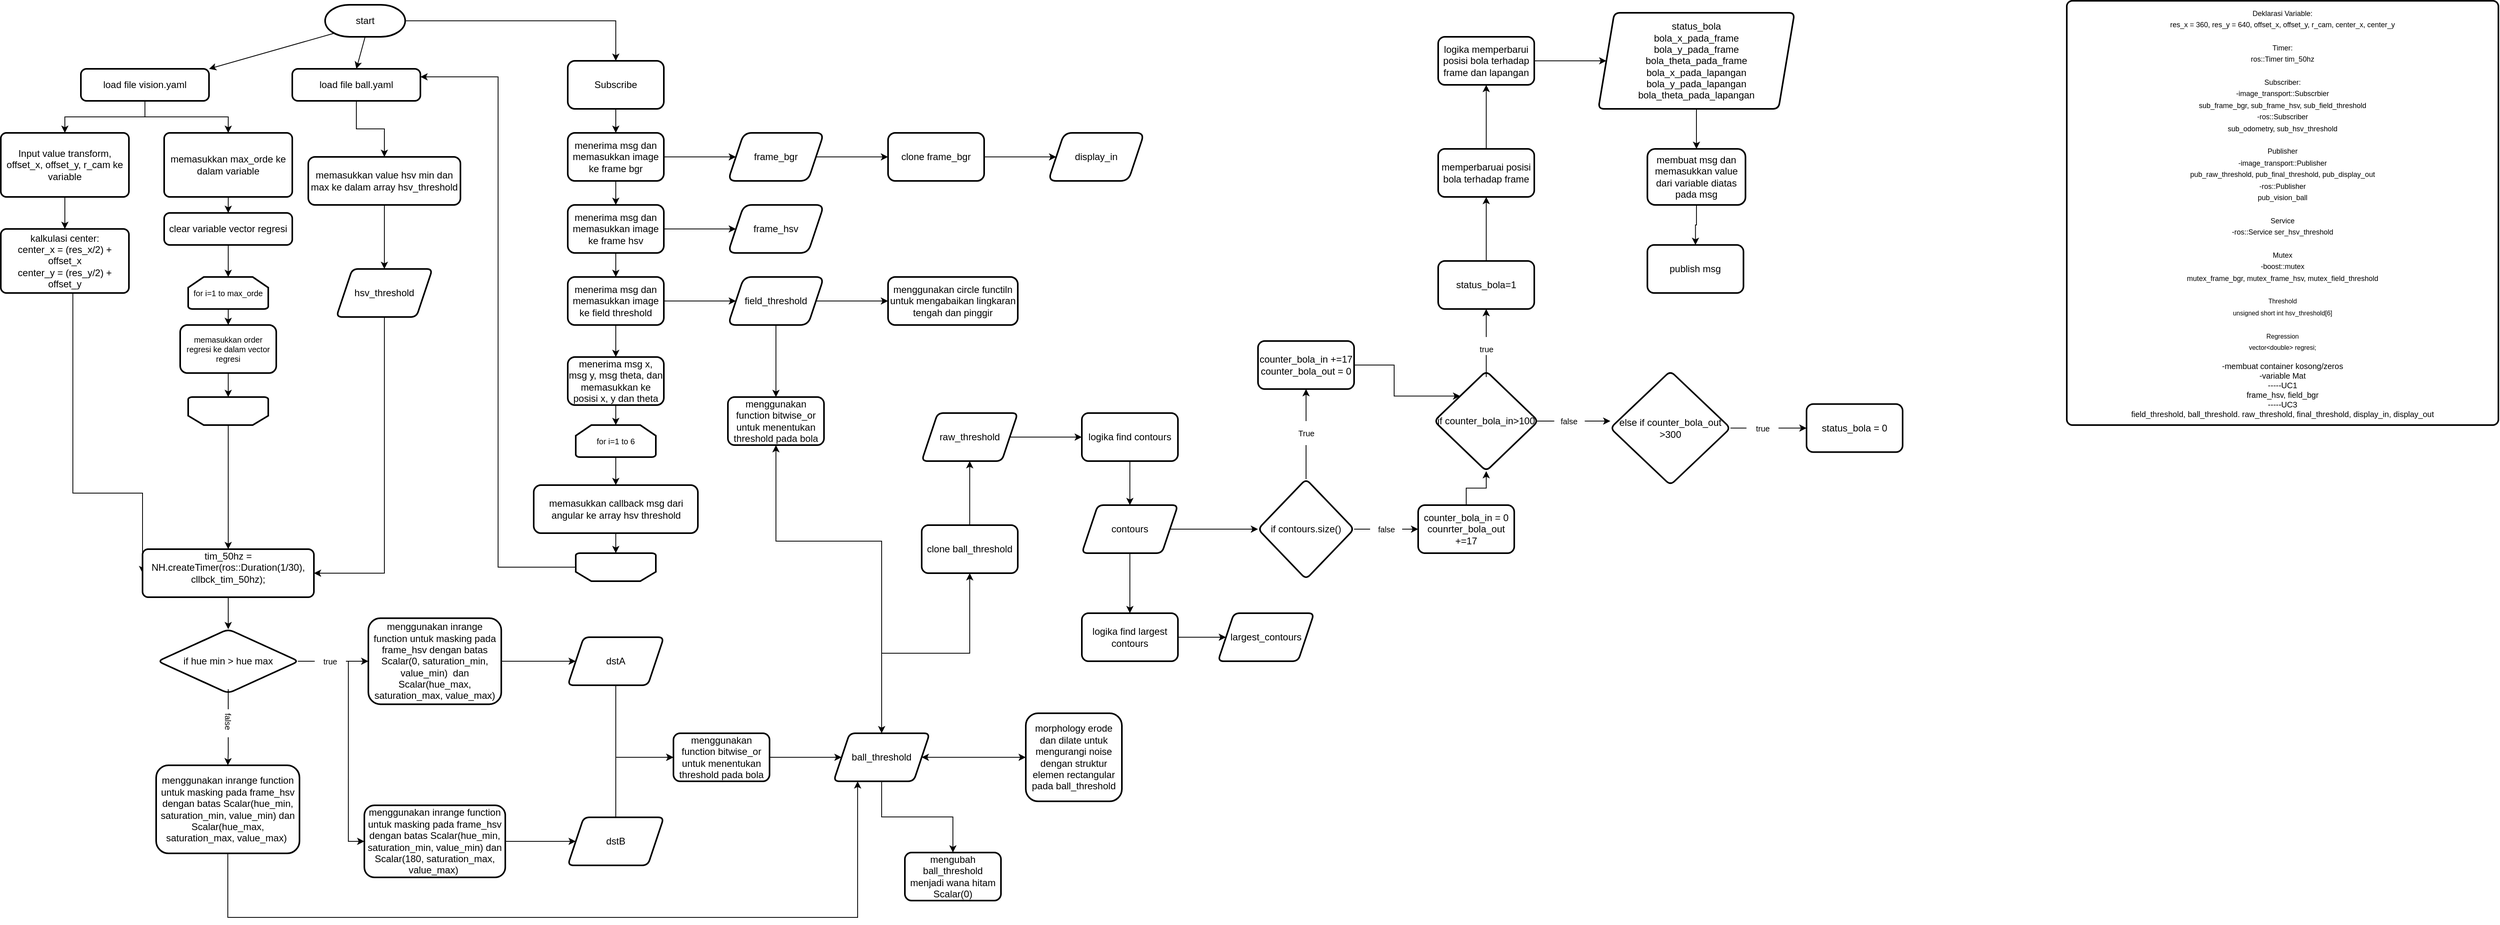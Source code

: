 <mxfile version="20.2.2" type="github">
  <diagram id="6a731a19-8d31-9384-78a2-239565b7b9f0" name="Page-1">
    <mxGraphModel dx="2104" dy="1053" grid="1" gridSize="10" guides="1" tooltips="1" connect="1" arrows="1" fold="1" page="1" pageScale="1" pageWidth="827" pageHeight="1169" background="none" math="0" shadow="0">
      <root>
        <mxCell id="0" />
        <mxCell id="1" parent="0" />
        <mxCell id="8lcwkk5BvwK1nQJLz7jU-129" value="" style="edgeStyle=orthogonalEdgeStyle;rounded=0;orthogonalLoop=1;jettySize=auto;html=1;fontFamily=Helvetica;fontSize=10;" edge="1" parent="1" source="8lcwkk5BvwK1nQJLz7jU-57" target="8lcwkk5BvwK1nQJLz7jU-128">
          <mxGeometry relative="1" as="geometry" />
        </mxCell>
        <mxCell id="8lcwkk5BvwK1nQJLz7jU-57" value="start" style="strokeWidth=2;html=1;shape=mxgraph.flowchart.terminator;whiteSpace=wrap;" vertex="1" parent="1">
          <mxGeometry x="535" y="50" width="100" height="40" as="geometry" />
        </mxCell>
        <mxCell id="8lcwkk5BvwK1nQJLz7jU-79" value="" style="edgeStyle=orthogonalEdgeStyle;rounded=0;orthogonalLoop=1;jettySize=auto;html=1;fontFamily=Helvetica;fontSize=10;" edge="1" parent="1" source="8lcwkk5BvwK1nQJLz7jU-58" target="8lcwkk5BvwK1nQJLz7jU-70">
          <mxGeometry relative="1" as="geometry" />
        </mxCell>
        <mxCell id="8lcwkk5BvwK1nQJLz7jU-82" style="edgeStyle=orthogonalEdgeStyle;rounded=0;orthogonalLoop=1;jettySize=auto;html=1;entryX=0.5;entryY=0;entryDx=0;entryDy=0;fontFamily=Helvetica;fontSize=10;" edge="1" parent="1" source="8lcwkk5BvwK1nQJLz7jU-58" target="8lcwkk5BvwK1nQJLz7jU-66">
          <mxGeometry relative="1" as="geometry" />
        </mxCell>
        <mxCell id="8lcwkk5BvwK1nQJLz7jU-58" value="load file vision.yaml" style="rounded=1;whiteSpace=wrap;html=1;absoluteArcSize=1;arcSize=14;strokeWidth=2;" vertex="1" parent="1">
          <mxGeometry x="230" y="130" width="160" height="40" as="geometry" />
        </mxCell>
        <mxCell id="8lcwkk5BvwK1nQJLz7jU-88" value="" style="edgeStyle=orthogonalEdgeStyle;rounded=0;orthogonalLoop=1;jettySize=auto;html=1;fontFamily=Helvetica;fontSize=10;" edge="1" parent="1" source="8lcwkk5BvwK1nQJLz7jU-59" target="8lcwkk5BvwK1nQJLz7jU-87">
          <mxGeometry relative="1" as="geometry" />
        </mxCell>
        <mxCell id="8lcwkk5BvwK1nQJLz7jU-59" value="load file ball.yaml" style="rounded=1;whiteSpace=wrap;html=1;absoluteArcSize=1;arcSize=14;strokeWidth=2;" vertex="1" parent="1">
          <mxGeometry x="494" y="130" width="160" height="40" as="geometry" />
        </mxCell>
        <mxCell id="8lcwkk5BvwK1nQJLz7jU-61" value="" style="endArrow=classic;html=1;rounded=0;exitX=0.11;exitY=0.89;exitDx=0;exitDy=0;exitPerimeter=0;entryX=1;entryY=0;entryDx=0;entryDy=0;" edge="1" parent="1" source="8lcwkk5BvwK1nQJLz7jU-57" target="8lcwkk5BvwK1nQJLz7jU-58">
          <mxGeometry width="50" height="50" relative="1" as="geometry">
            <mxPoint x="600" y="370" as="sourcePoint" />
            <mxPoint x="650" y="320" as="targetPoint" />
          </mxGeometry>
        </mxCell>
        <mxCell id="8lcwkk5BvwK1nQJLz7jU-62" value="" style="endArrow=classic;html=1;rounded=0;exitX=0.5;exitY=1;exitDx=0;exitDy=0;exitPerimeter=0;entryX=0.5;entryY=0;entryDx=0;entryDy=0;" edge="1" parent="1" source="8lcwkk5BvwK1nQJLz7jU-57" target="8lcwkk5BvwK1nQJLz7jU-59">
          <mxGeometry width="50" height="50" relative="1" as="geometry">
            <mxPoint x="600" y="370" as="sourcePoint" />
            <mxPoint x="650" y="320" as="targetPoint" />
          </mxGeometry>
        </mxCell>
        <mxCell id="8lcwkk5BvwK1nQJLz7jU-63" value="&lt;font style=&quot;font-size: 9px;&quot;&gt;Deklarasi Variable:&lt;br&gt;res_x = 360, res_y = 640, offset_x, offset_y, r_cam, center_x, center_y&lt;br&gt;&lt;br&gt;Timer:&lt;br&gt;ros::Timer tim_50hz&lt;br&gt;&lt;br&gt;Subscriber:&lt;br&gt;-image_transport::Subscrbier&lt;br&gt;sub_frame_bgr, sub_frame_hsv, sub_field_threshold&lt;br&gt;-ros::Subscriber&lt;br&gt;sub_odometry, sub_hsv_threshold&lt;br&gt;&lt;br&gt;Publisher&lt;br&gt;-image_transport::Publisher&lt;br&gt;pub_raw_threshold, pub_final_threshold, pub_display_out&lt;br&gt;-ros::Publisher&lt;br&gt;pub_vision_ball&lt;br&gt;&lt;br&gt;Service&lt;br&gt;-ros::Service ser_hsv_threshold&lt;br&gt;&lt;br&gt;Mutex&lt;br&gt;-boost::mutex&lt;br&gt;&lt;/font&gt;&lt;div&gt;&lt;font style=&quot;font-size: 9px;&quot;&gt;mutex_frame_bgr,&amp;nbsp;&lt;span style=&quot;background-color: initial;&quot;&gt;mutex_frame_hsv,&amp;nbsp;&lt;/span&gt;&lt;span style=&quot;background-color: initial;&quot;&gt;mutex_field_threshold&lt;/span&gt;&lt;/font&gt;&lt;/div&gt;&lt;div&gt;&lt;span style=&quot;background-color: initial;&quot;&gt;&lt;font style=&quot;font-size: 8px;&quot;&gt;&lt;br&gt;&lt;/font&gt;&lt;/span&gt;&lt;/div&gt;&lt;div&gt;&lt;span style=&quot;background-color: initial;&quot;&gt;&lt;font style=&quot;font-size: 8px;&quot;&gt;Threshold&lt;/font&gt;&lt;/span&gt;&lt;/div&gt;&lt;div&gt;&lt;span style=&quot;background-color: initial;&quot;&gt;&lt;font style=&quot;font-size: 8px;&quot;&gt;unsigned short int hsv_threshold[6]&lt;br&gt;&lt;/font&gt;&lt;/span&gt;&lt;/div&gt;&lt;div&gt;&lt;span style=&quot;background-color: initial;&quot;&gt;&lt;font style=&quot;font-size: 8px;&quot;&gt;&lt;br&gt;&lt;/font&gt;&lt;/span&gt;&lt;/div&gt;&lt;div&gt;&lt;span style=&quot;background-color: initial;&quot;&gt;&lt;font style=&quot;font-size: 8px;&quot;&gt;Regression&lt;/font&gt;&lt;/span&gt;&lt;/div&gt;&lt;div&gt;&lt;span style=&quot;background-color: initial;&quot;&gt;&lt;font style=&quot;font-size: 8px;&quot;&gt;vector&amp;lt;double&amp;gt; regresi;&lt;br&gt;&lt;/font&gt;&lt;/span&gt;&lt;/div&gt;&lt;div style=&quot;font-size: 10px;&quot;&gt;&lt;span style=&quot;background-color: initial;&quot;&gt;&lt;font style=&quot;font-size: 10px;&quot;&gt;&lt;br&gt;&lt;/font&gt;&lt;/span&gt;&lt;/div&gt;&lt;div style=&quot;font-size: 10px;&quot;&gt;&lt;span style=&quot;background-color: initial;&quot;&gt;&lt;font style=&quot;font-size: 10px;&quot;&gt;&lt;div style=&quot;&quot;&gt;-membuat container kosong/zeros&lt;/div&gt;&lt;div style=&quot;&quot;&gt;-variable Mat&lt;/div&gt;&lt;div style=&quot;&quot;&gt;-----UC1&lt;/div&gt;&lt;div style=&quot;&quot;&gt;frame_hsv,&amp;nbsp;&lt;span style=&quot;background-color: initial;&quot;&gt;field_bgr&lt;/span&gt;&lt;/div&gt;&lt;div style=&quot;&quot;&gt;-----UC3&lt;/div&gt;&lt;div style=&quot;&quot;&gt;field_threshold,&amp;nbsp;&lt;span style=&quot;background-color: initial;&quot;&gt;ball_threshold.&amp;nbsp;&lt;/span&gt;&lt;span style=&quot;background-color: initial;&quot;&gt;raw_threshold,&amp;nbsp;&lt;/span&gt;&lt;span style=&quot;background-color: initial;&quot;&gt;final_threshold,&amp;nbsp;&lt;/span&gt;&lt;span style=&quot;background-color: initial;&quot;&gt;display_in,&amp;nbsp;&lt;/span&gt;&lt;span style=&quot;background-color: initial;&quot;&gt;display_out&lt;/span&gt;&lt;/div&gt;&lt;/font&gt;&lt;/span&gt;&lt;/div&gt;" style="rounded=1;whiteSpace=wrap;html=1;absoluteArcSize=1;arcSize=14;strokeWidth=2;" vertex="1" parent="1">
          <mxGeometry x="2710" y="45" width="539" height="530" as="geometry" />
        </mxCell>
        <mxCell id="8lcwkk5BvwK1nQJLz7jU-83" value="" style="edgeStyle=orthogonalEdgeStyle;rounded=0;orthogonalLoop=1;jettySize=auto;html=1;fontFamily=Helvetica;fontSize=10;" edge="1" parent="1" source="8lcwkk5BvwK1nQJLz7jU-66" target="8lcwkk5BvwK1nQJLz7jU-67">
          <mxGeometry relative="1" as="geometry" />
        </mxCell>
        <mxCell id="8lcwkk5BvwK1nQJLz7jU-66" value="Input value transform, offset_x, offset_y, r_cam ke variable&lt;br&gt;" style="rounded=1;whiteSpace=wrap;html=1;absoluteArcSize=1;arcSize=14;strokeWidth=2;" vertex="1" parent="1">
          <mxGeometry x="130" y="210" width="160" height="80" as="geometry" />
        </mxCell>
        <mxCell id="8lcwkk5BvwK1nQJLz7jU-94" style="edgeStyle=orthogonalEdgeStyle;rounded=0;orthogonalLoop=1;jettySize=auto;html=1;entryX=0;entryY=0.5;entryDx=0;entryDy=0;fontFamily=Helvetica;fontSize=10;" edge="1" parent="1" source="8lcwkk5BvwK1nQJLz7jU-67" target="8lcwkk5BvwK1nQJLz7jU-89">
          <mxGeometry relative="1" as="geometry">
            <Array as="points">
              <mxPoint x="220" y="660" />
            </Array>
          </mxGeometry>
        </mxCell>
        <mxCell id="8lcwkk5BvwK1nQJLz7jU-67" value="kalkulasi center:&lt;br&gt;center_x = (res_x/2) + offset_x&lt;br&gt;center_y = (res_y/2) + offset_y" style="rounded=1;whiteSpace=wrap;html=1;absoluteArcSize=1;arcSize=14;strokeWidth=2;" vertex="1" parent="1">
          <mxGeometry x="130" y="330" width="160" height="80" as="geometry" />
        </mxCell>
        <mxCell id="8lcwkk5BvwK1nQJLz7jU-74" value="" style="edgeStyle=orthogonalEdgeStyle;rounded=0;orthogonalLoop=1;jettySize=auto;html=1;fontFamily=Helvetica;fontSize=10;" edge="1" parent="1" source="8lcwkk5BvwK1nQJLz7jU-69" target="8lcwkk5BvwK1nQJLz7jU-73">
          <mxGeometry relative="1" as="geometry" />
        </mxCell>
        <mxCell id="8lcwkk5BvwK1nQJLz7jU-69" value="clear variable vector regresi" style="rounded=1;whiteSpace=wrap;html=1;absoluteArcSize=1;arcSize=14;strokeWidth=2;" vertex="1" parent="1">
          <mxGeometry x="334" y="310" width="160" height="40" as="geometry" />
        </mxCell>
        <mxCell id="8lcwkk5BvwK1nQJLz7jU-86" style="edgeStyle=orthogonalEdgeStyle;rounded=0;orthogonalLoop=1;jettySize=auto;html=1;entryX=0.5;entryY=0;entryDx=0;entryDy=0;fontFamily=Helvetica;fontSize=10;" edge="1" parent="1" source="8lcwkk5BvwK1nQJLz7jU-70" target="8lcwkk5BvwK1nQJLz7jU-69">
          <mxGeometry relative="1" as="geometry" />
        </mxCell>
        <mxCell id="8lcwkk5BvwK1nQJLz7jU-70" value="memasukkan max_orde ke dalam variable" style="rounded=1;whiteSpace=wrap;html=1;absoluteArcSize=1;arcSize=14;strokeWidth=2;" vertex="1" parent="1">
          <mxGeometry x="334" y="210" width="160" height="80" as="geometry" />
        </mxCell>
        <mxCell id="8lcwkk5BvwK1nQJLz7jU-76" value="" style="edgeStyle=orthogonalEdgeStyle;rounded=0;orthogonalLoop=1;jettySize=auto;html=1;fontFamily=Helvetica;fontSize=10;" edge="1" parent="1" source="8lcwkk5BvwK1nQJLz7jU-73" target="8lcwkk5BvwK1nQJLz7jU-75">
          <mxGeometry relative="1" as="geometry" />
        </mxCell>
        <mxCell id="8lcwkk5BvwK1nQJLz7jU-73" value="for i=1 to max_orde" style="strokeWidth=2;html=1;shape=mxgraph.flowchart.loop_limit;whiteSpace=wrap;fontFamily=Helvetica;fontSize=10;" vertex="1" parent="1">
          <mxGeometry x="364" y="390" width="100" height="40" as="geometry" />
        </mxCell>
        <mxCell id="8lcwkk5BvwK1nQJLz7jU-78" value="" style="edgeStyle=orthogonalEdgeStyle;rounded=0;orthogonalLoop=1;jettySize=auto;html=1;fontFamily=Helvetica;fontSize=10;" edge="1" parent="1" source="8lcwkk5BvwK1nQJLz7jU-75" target="8lcwkk5BvwK1nQJLz7jU-77">
          <mxGeometry relative="1" as="geometry" />
        </mxCell>
        <mxCell id="8lcwkk5BvwK1nQJLz7jU-75" value="memasukkan order regresi ke dalam vector regresi" style="rounded=1;whiteSpace=wrap;html=1;fontSize=10;strokeWidth=2;" vertex="1" parent="1">
          <mxGeometry x="354" y="450" width="120" height="60" as="geometry" />
        </mxCell>
        <mxCell id="8lcwkk5BvwK1nQJLz7jU-96" value="" style="edgeStyle=orthogonalEdgeStyle;rounded=0;orthogonalLoop=1;jettySize=auto;html=1;fontFamily=Helvetica;fontSize=10;" edge="1" parent="1" source="8lcwkk5BvwK1nQJLz7jU-77" target="8lcwkk5BvwK1nQJLz7jU-89">
          <mxGeometry relative="1" as="geometry" />
        </mxCell>
        <mxCell id="8lcwkk5BvwK1nQJLz7jU-77" value="" style="strokeWidth=2;html=1;shape=mxgraph.flowchart.loop_limit;whiteSpace=wrap;fontFamily=Helvetica;fontSize=10;rotation=-180;" vertex="1" parent="1">
          <mxGeometry x="364" y="540" width="100" height="35" as="geometry" />
        </mxCell>
        <mxCell id="8lcwkk5BvwK1nQJLz7jU-141" value="" style="edgeStyle=orthogonalEdgeStyle;rounded=0;orthogonalLoop=1;jettySize=auto;html=1;fontFamily=Helvetica;fontSize=10;" edge="1" parent="1" source="8lcwkk5BvwK1nQJLz7jU-87" target="8lcwkk5BvwK1nQJLz7jU-140">
          <mxGeometry relative="1" as="geometry" />
        </mxCell>
        <mxCell id="8lcwkk5BvwK1nQJLz7jU-87" value="memasukkan value hsv min dan max ke dalam array hsv_threshold" style="rounded=1;whiteSpace=wrap;html=1;arcSize=14;strokeWidth=2;" vertex="1" parent="1">
          <mxGeometry x="514" y="240" width="190" height="60" as="geometry" />
        </mxCell>
        <mxCell id="8lcwkk5BvwK1nQJLz7jU-98" value="" style="edgeStyle=orthogonalEdgeStyle;rounded=0;orthogonalLoop=1;jettySize=auto;html=1;fontFamily=Helvetica;fontSize=10;entryX=0.5;entryY=0;entryDx=0;entryDy=0;" edge="1" parent="1" source="8lcwkk5BvwK1nQJLz7jU-89" target="8lcwkk5BvwK1nQJLz7jU-99">
          <mxGeometry relative="1" as="geometry">
            <mxPoint x="414.067" y="820" as="targetPoint" />
          </mxGeometry>
        </mxCell>
        <mxCell id="8lcwkk5BvwK1nQJLz7jU-89" value="&lt;div&gt;tim_50hz = NH.createTimer(ros::Duration(1/30), cllbck_tim_50hz);&lt;/div&gt;&lt;div&gt;&lt;br&gt;&lt;/div&gt;" style="rounded=1;whiteSpace=wrap;html=1;absoluteArcSize=1;arcSize=14;strokeWidth=2;" vertex="1" parent="1">
          <mxGeometry x="307" y="730" width="214" height="60" as="geometry" />
        </mxCell>
        <mxCell id="8lcwkk5BvwK1nQJLz7jU-102" value="" style="edgeStyle=orthogonalEdgeStyle;rounded=0;orthogonalLoop=1;jettySize=auto;html=1;fontFamily=Helvetica;fontSize=10;startArrow=none;" edge="1" parent="1" source="8lcwkk5BvwK1nQJLz7jU-105" target="8lcwkk5BvwK1nQJLz7jU-101">
          <mxGeometry relative="1" as="geometry" />
        </mxCell>
        <mxCell id="8lcwkk5BvwK1nQJLz7jU-104" value="" style="edgeStyle=orthogonalEdgeStyle;rounded=0;orthogonalLoop=1;jettySize=auto;html=1;fontFamily=Helvetica;fontSize=10;startArrow=none;" edge="1" parent="1" source="8lcwkk5BvwK1nQJLz7jU-107" target="8lcwkk5BvwK1nQJLz7jU-103">
          <mxGeometry relative="1" as="geometry" />
        </mxCell>
        <mxCell id="8lcwkk5BvwK1nQJLz7jU-99" value="if hue min &amp;gt; hue max" style="rhombus;whiteSpace=wrap;html=1;rounded=1;arcSize=14;strokeWidth=2;" vertex="1" parent="1">
          <mxGeometry x="326" y="830" width="176" height="80" as="geometry" />
        </mxCell>
        <mxCell id="8lcwkk5BvwK1nQJLz7jU-110" value="" style="edgeStyle=orthogonalEdgeStyle;rounded=0;orthogonalLoop=1;jettySize=auto;html=1;fontFamily=Helvetica;fontSize=10;" edge="1" parent="1" source="8lcwkk5BvwK1nQJLz7jU-101" target="8lcwkk5BvwK1nQJLz7jU-109">
          <mxGeometry relative="1" as="geometry" />
        </mxCell>
        <mxCell id="8lcwkk5BvwK1nQJLz7jU-101" value="menggunakan inrange function untuk masking pada frame_hsv dengan batas Scalar(0, saturation_min, value_min)&amp;nbsp; dan Scalar(hue_max, saturation_max, value_max)" style="whiteSpace=wrap;html=1;rounded=1;arcSize=14;strokeWidth=2;" vertex="1" parent="1">
          <mxGeometry x="589" y="816.25" width="166" height="107.5" as="geometry" />
        </mxCell>
        <mxCell id="8lcwkk5BvwK1nQJLz7jU-124" style="edgeStyle=orthogonalEdgeStyle;rounded=0;orthogonalLoop=1;jettySize=auto;html=1;entryX=0.25;entryY=1;entryDx=0;entryDy=0;fontFamily=Helvetica;fontSize=10;" edge="1" parent="1" source="8lcwkk5BvwK1nQJLz7jU-103" target="8lcwkk5BvwK1nQJLz7jU-120">
          <mxGeometry relative="1" as="geometry">
            <Array as="points">
              <mxPoint x="413" y="1190" />
              <mxPoint x="1200" y="1190" />
            </Array>
          </mxGeometry>
        </mxCell>
        <mxCell id="8lcwkk5BvwK1nQJLz7jU-103" value="menggunakan inrange function untuk masking pada frame_hsv dengan batas Scalar(hue_min, saturation_min, value_min) dan Scalar(hue_max, saturation_max, value_max)&amp;nbsp;" style="whiteSpace=wrap;html=1;rounded=1;arcSize=14;strokeWidth=2;" vertex="1" parent="1">
          <mxGeometry x="324" y="1000" width="179" height="110" as="geometry" />
        </mxCell>
        <mxCell id="8lcwkk5BvwK1nQJLz7jU-111" value="" style="edgeStyle=orthogonalEdgeStyle;rounded=0;orthogonalLoop=1;jettySize=auto;html=1;fontFamily=Helvetica;fontSize=10;entryX=0;entryY=0.5;entryDx=0;entryDy=0;" edge="1" parent="1" source="8lcwkk5BvwK1nQJLz7jU-105" target="8lcwkk5BvwK1nQJLz7jU-113">
          <mxGeometry relative="1" as="geometry">
            <Array as="points">
              <mxPoint x="564" y="870" />
              <mxPoint x="564" y="1095" />
            </Array>
          </mxGeometry>
        </mxCell>
        <mxCell id="8lcwkk5BvwK1nQJLz7jU-105" value="true" style="text;html=1;align=center;verticalAlign=middle;resizable=0;points=[];autosize=1;strokeColor=none;fillColor=none;fontSize=10;fontFamily=Helvetica;" vertex="1" parent="1">
          <mxGeometry x="521" y="855" width="40" height="30" as="geometry" />
        </mxCell>
        <mxCell id="8lcwkk5BvwK1nQJLz7jU-106" value="" style="edgeStyle=orthogonalEdgeStyle;rounded=0;orthogonalLoop=1;jettySize=auto;html=1;fontFamily=Helvetica;fontSize=10;endArrow=none;" edge="1" parent="1" source="8lcwkk5BvwK1nQJLz7jU-99" target="8lcwkk5BvwK1nQJLz7jU-105">
          <mxGeometry relative="1" as="geometry">
            <mxPoint x="502" y="870" as="sourcePoint" />
            <mxPoint x="610" y="870" as="targetPoint" />
          </mxGeometry>
        </mxCell>
        <mxCell id="8lcwkk5BvwK1nQJLz7jU-107" value="false" style="text;html=1;align=center;verticalAlign=middle;resizable=0;points=[];autosize=1;strokeColor=none;fillColor=none;fontSize=10;fontFamily=Helvetica;rotation=90;" vertex="1" parent="1">
          <mxGeometry x="394" y="930" width="40" height="30" as="geometry" />
        </mxCell>
        <mxCell id="8lcwkk5BvwK1nQJLz7jU-108" value="" style="edgeStyle=orthogonalEdgeStyle;rounded=0;orthogonalLoop=1;jettySize=auto;html=1;fontFamily=Helvetica;fontSize=10;endArrow=none;" edge="1" parent="1" source="8lcwkk5BvwK1nQJLz7jU-99" target="8lcwkk5BvwK1nQJLz7jU-107">
          <mxGeometry relative="1" as="geometry">
            <mxPoint x="414" y="910" as="sourcePoint" />
            <mxPoint x="414" y="1000" as="targetPoint" />
          </mxGeometry>
        </mxCell>
        <mxCell id="8lcwkk5BvwK1nQJLz7jU-117" value="" style="edgeStyle=orthogonalEdgeStyle;rounded=0;orthogonalLoop=1;jettySize=auto;html=1;fontFamily=Helvetica;fontSize=10;entryX=0;entryY=0.5;entryDx=0;entryDy=0;exitX=0.5;exitY=1;exitDx=0;exitDy=0;" edge="1" parent="1" source="8lcwkk5BvwK1nQJLz7jU-109" target="8lcwkk5BvwK1nQJLz7jU-116">
          <mxGeometry relative="1" as="geometry" />
        </mxCell>
        <mxCell id="8lcwkk5BvwK1nQJLz7jU-109" value="dstA" style="shape=parallelogram;perimeter=parallelogramPerimeter;whiteSpace=wrap;html=1;fixedSize=1;rounded=1;arcSize=14;strokeWidth=2;" vertex="1" parent="1">
          <mxGeometry x="838" y="840" width="120" height="60" as="geometry" />
        </mxCell>
        <mxCell id="8lcwkk5BvwK1nQJLz7jU-115" value="" style="edgeStyle=orthogonalEdgeStyle;rounded=0;orthogonalLoop=1;jettySize=auto;html=1;fontFamily=Helvetica;fontSize=10;" edge="1" parent="1" source="8lcwkk5BvwK1nQJLz7jU-113" target="8lcwkk5BvwK1nQJLz7jU-114">
          <mxGeometry relative="1" as="geometry" />
        </mxCell>
        <mxCell id="8lcwkk5BvwK1nQJLz7jU-113" value="menggunakan inrange function untuk masking pada frame_hsv dengan batas Scalar(hue_min, saturation_min, value_min) dan Scalar(180, saturation_max, value_max)&amp;nbsp;" style="whiteSpace=wrap;html=1;rounded=1;arcSize=14;strokeWidth=2;" vertex="1" parent="1">
          <mxGeometry x="584" y="1050" width="176" height="90" as="geometry" />
        </mxCell>
        <mxCell id="8lcwkk5BvwK1nQJLz7jU-119" value="" style="edgeStyle=orthogonalEdgeStyle;rounded=0;orthogonalLoop=1;jettySize=auto;html=1;fontFamily=Helvetica;fontSize=10;exitX=0.5;exitY=0;exitDx=0;exitDy=0;" edge="1" parent="1" source="8lcwkk5BvwK1nQJLz7jU-114">
          <mxGeometry relative="1" as="geometry">
            <mxPoint x="970" y="990" as="targetPoint" />
            <Array as="points">
              <mxPoint x="898" y="990" />
            </Array>
          </mxGeometry>
        </mxCell>
        <mxCell id="8lcwkk5BvwK1nQJLz7jU-114" value="dstB" style="shape=parallelogram;perimeter=parallelogramPerimeter;whiteSpace=wrap;html=1;fixedSize=1;rounded=1;arcSize=14;strokeWidth=2;" vertex="1" parent="1">
          <mxGeometry x="838" y="1065" width="120" height="60" as="geometry" />
        </mxCell>
        <mxCell id="8lcwkk5BvwK1nQJLz7jU-121" value="" style="edgeStyle=orthogonalEdgeStyle;rounded=0;orthogonalLoop=1;jettySize=auto;html=1;fontFamily=Helvetica;fontSize=10;" edge="1" parent="1" source="8lcwkk5BvwK1nQJLz7jU-116" target="8lcwkk5BvwK1nQJLz7jU-120">
          <mxGeometry relative="1" as="geometry" />
        </mxCell>
        <mxCell id="8lcwkk5BvwK1nQJLz7jU-116" value="menggunakan function bitwise_or untuk menentukan threshold pada bola" style="whiteSpace=wrap;html=1;rounded=1;arcSize=14;strokeWidth=2;" vertex="1" parent="1">
          <mxGeometry x="970" y="960" width="120" height="60" as="geometry" />
        </mxCell>
        <mxCell id="8lcwkk5BvwK1nQJLz7jU-126" value="" style="edgeStyle=orthogonalEdgeStyle;rounded=0;orthogonalLoop=1;jettySize=auto;html=1;fontFamily=Helvetica;fontSize=10;" edge="1" parent="1" source="8lcwkk5BvwK1nQJLz7jU-120" target="8lcwkk5BvwK1nQJLz7jU-125">
          <mxGeometry relative="1" as="geometry" />
        </mxCell>
        <mxCell id="8lcwkk5BvwK1nQJLz7jU-164" style="edgeStyle=orthogonalEdgeStyle;rounded=0;orthogonalLoop=1;jettySize=auto;html=1;entryX=0.5;entryY=1;entryDx=0;entryDy=0;fontFamily=Helvetica;fontSize=10;" edge="1" parent="1" source="8lcwkk5BvwK1nQJLz7jU-120" target="8lcwkk5BvwK1nQJLz7jU-162">
          <mxGeometry relative="1" as="geometry">
            <Array as="points">
              <mxPoint x="1230" y="720" />
              <mxPoint x="1098" y="720" />
            </Array>
          </mxGeometry>
        </mxCell>
        <mxCell id="8lcwkk5BvwK1nQJLz7jU-169" style="edgeStyle=orthogonalEdgeStyle;rounded=0;orthogonalLoop=1;jettySize=auto;html=1;fontFamily=Helvetica;fontSize=10;entryX=0.5;entryY=1;entryDx=0;entryDy=0;" edge="1" parent="1" source="8lcwkk5BvwK1nQJLz7jU-120" target="8lcwkk5BvwK1nQJLz7jU-170">
          <mxGeometry relative="1" as="geometry">
            <mxPoint x="1290" y="760" as="targetPoint" />
          </mxGeometry>
        </mxCell>
        <mxCell id="8lcwkk5BvwK1nQJLz7jU-179" value="" style="edgeStyle=orthogonalEdgeStyle;rounded=0;orthogonalLoop=1;jettySize=auto;html=1;fontFamily=Helvetica;fontSize=10;" edge="1" parent="1" source="8lcwkk5BvwK1nQJLz7jU-120" target="8lcwkk5BvwK1nQJLz7jU-178">
          <mxGeometry relative="1" as="geometry" />
        </mxCell>
        <mxCell id="8lcwkk5BvwK1nQJLz7jU-120" value="ball_threshold" style="shape=parallelogram;perimeter=parallelogramPerimeter;whiteSpace=wrap;html=1;fixedSize=1;rounded=1;arcSize=14;strokeWidth=2;" vertex="1" parent="1">
          <mxGeometry x="1170" y="960" width="120" height="60" as="geometry" />
        </mxCell>
        <mxCell id="8lcwkk5BvwK1nQJLz7jU-127" value="" style="edgeStyle=orthogonalEdgeStyle;rounded=0;orthogonalLoop=1;jettySize=auto;html=1;fontFamily=Helvetica;fontSize=10;" edge="1" parent="1" source="8lcwkk5BvwK1nQJLz7jU-125" target="8lcwkk5BvwK1nQJLz7jU-120">
          <mxGeometry relative="1" as="geometry" />
        </mxCell>
        <mxCell id="8lcwkk5BvwK1nQJLz7jU-125" value="morphology erode dan dilate untuk mengurangi noise dengan struktur elemen rectangular pada ball_threshold" style="whiteSpace=wrap;html=1;rounded=1;arcSize=14;strokeWidth=2;" vertex="1" parent="1">
          <mxGeometry x="1410" y="935" width="120" height="110" as="geometry" />
        </mxCell>
        <mxCell id="8lcwkk5BvwK1nQJLz7jU-131" value="" style="edgeStyle=orthogonalEdgeStyle;rounded=0;orthogonalLoop=1;jettySize=auto;html=1;fontFamily=Helvetica;fontSize=10;" edge="1" parent="1" source="8lcwkk5BvwK1nQJLz7jU-128" target="8lcwkk5BvwK1nQJLz7jU-130">
          <mxGeometry relative="1" as="geometry" />
        </mxCell>
        <mxCell id="8lcwkk5BvwK1nQJLz7jU-128" value="Subscribe" style="rounded=1;whiteSpace=wrap;html=1;strokeWidth=2;" vertex="1" parent="1">
          <mxGeometry x="838" y="120" width="120" height="60" as="geometry" />
        </mxCell>
        <mxCell id="8lcwkk5BvwK1nQJLz7jU-133" value="" style="edgeStyle=orthogonalEdgeStyle;rounded=0;orthogonalLoop=1;jettySize=auto;html=1;fontFamily=Helvetica;fontSize=10;" edge="1" parent="1" source="8lcwkk5BvwK1nQJLz7jU-130" target="8lcwkk5BvwK1nQJLz7jU-132">
          <mxGeometry relative="1" as="geometry" />
        </mxCell>
        <mxCell id="8lcwkk5BvwK1nQJLz7jU-157" value="" style="edgeStyle=orthogonalEdgeStyle;rounded=0;orthogonalLoop=1;jettySize=auto;html=1;fontFamily=Helvetica;fontSize=10;" edge="1" parent="1" source="8lcwkk5BvwK1nQJLz7jU-130" target="8lcwkk5BvwK1nQJLz7jU-156">
          <mxGeometry relative="1" as="geometry" />
        </mxCell>
        <mxCell id="8lcwkk5BvwK1nQJLz7jU-130" value="menerima msg dan memasukkan image ke frame bgr" style="whiteSpace=wrap;html=1;rounded=1;strokeWidth=2;" vertex="1" parent="1">
          <mxGeometry x="838" y="210" width="120" height="60" as="geometry" />
        </mxCell>
        <mxCell id="8lcwkk5BvwK1nQJLz7jU-135" value="" style="edgeStyle=orthogonalEdgeStyle;rounded=0;orthogonalLoop=1;jettySize=auto;html=1;fontFamily=Helvetica;fontSize=10;" edge="1" parent="1" source="8lcwkk5BvwK1nQJLz7jU-132" target="8lcwkk5BvwK1nQJLz7jU-134">
          <mxGeometry relative="1" as="geometry" />
        </mxCell>
        <mxCell id="8lcwkk5BvwK1nQJLz7jU-159" value="" style="edgeStyle=orthogonalEdgeStyle;rounded=0;orthogonalLoop=1;jettySize=auto;html=1;fontFamily=Helvetica;fontSize=10;" edge="1" parent="1" source="8lcwkk5BvwK1nQJLz7jU-132" target="8lcwkk5BvwK1nQJLz7jU-158">
          <mxGeometry relative="1" as="geometry" />
        </mxCell>
        <mxCell id="8lcwkk5BvwK1nQJLz7jU-132" value="menerima msg dan memasukkan image ke frame hsv" style="whiteSpace=wrap;html=1;rounded=1;strokeWidth=2;" vertex="1" parent="1">
          <mxGeometry x="838" y="300" width="120" height="60" as="geometry" />
        </mxCell>
        <mxCell id="8lcwkk5BvwK1nQJLz7jU-137" value="" style="edgeStyle=orthogonalEdgeStyle;rounded=0;orthogonalLoop=1;jettySize=auto;html=1;fontFamily=Helvetica;fontSize=10;" edge="1" parent="1" source="8lcwkk5BvwK1nQJLz7jU-134" target="8lcwkk5BvwK1nQJLz7jU-136">
          <mxGeometry relative="1" as="geometry" />
        </mxCell>
        <mxCell id="8lcwkk5BvwK1nQJLz7jU-161" value="" style="edgeStyle=orthogonalEdgeStyle;rounded=0;orthogonalLoop=1;jettySize=auto;html=1;fontFamily=Helvetica;fontSize=10;" edge="1" parent="1" source="8lcwkk5BvwK1nQJLz7jU-134" target="8lcwkk5BvwK1nQJLz7jU-160">
          <mxGeometry relative="1" as="geometry" />
        </mxCell>
        <mxCell id="8lcwkk5BvwK1nQJLz7jU-134" value="menerima msg dan memasukkan image ke field threshold" style="whiteSpace=wrap;html=1;rounded=1;strokeWidth=2;" vertex="1" parent="1">
          <mxGeometry x="838" y="390" width="120" height="60" as="geometry" />
        </mxCell>
        <mxCell id="8lcwkk5BvwK1nQJLz7jU-150" value="" style="edgeStyle=orthogonalEdgeStyle;rounded=0;orthogonalLoop=1;jettySize=auto;html=1;fontFamily=Helvetica;fontSize=10;" edge="1" parent="1" source="8lcwkk5BvwK1nQJLz7jU-136" target="8lcwkk5BvwK1nQJLz7jU-147">
          <mxGeometry relative="1" as="geometry" />
        </mxCell>
        <mxCell id="8lcwkk5BvwK1nQJLz7jU-136" value="menerima msg x, msg y, msg theta, dan memasukkan ke posisi x, y dan theta" style="whiteSpace=wrap;html=1;rounded=1;strokeWidth=2;" vertex="1" parent="1">
          <mxGeometry x="838" y="490" width="120" height="60" as="geometry" />
        </mxCell>
        <mxCell id="8lcwkk5BvwK1nQJLz7jU-153" value="" style="edgeStyle=orthogonalEdgeStyle;rounded=0;orthogonalLoop=1;jettySize=auto;html=1;fontFamily=Helvetica;fontSize=10;" edge="1" parent="1" source="8lcwkk5BvwK1nQJLz7jU-138" target="8lcwkk5BvwK1nQJLz7jU-151">
          <mxGeometry relative="1" as="geometry" />
        </mxCell>
        <mxCell id="8lcwkk5BvwK1nQJLz7jU-138" value="memasukkan callback msg dari angular ke array hsv threshold" style="whiteSpace=wrap;html=1;rounded=1;strokeWidth=2;" vertex="1" parent="1">
          <mxGeometry x="795.5" y="650" width="205" height="60" as="geometry" />
        </mxCell>
        <mxCell id="8lcwkk5BvwK1nQJLz7jU-142" style="edgeStyle=orthogonalEdgeStyle;rounded=0;orthogonalLoop=1;jettySize=auto;html=1;entryX=1;entryY=0.5;entryDx=0;entryDy=0;fontFamily=Helvetica;fontSize=10;exitX=0.5;exitY=1;exitDx=0;exitDy=0;" edge="1" parent="1" source="8lcwkk5BvwK1nQJLz7jU-140" target="8lcwkk5BvwK1nQJLz7jU-89">
          <mxGeometry relative="1" as="geometry" />
        </mxCell>
        <mxCell id="8lcwkk5BvwK1nQJLz7jU-140" value="hsv_threshold" style="shape=parallelogram;perimeter=parallelogramPerimeter;whiteSpace=wrap;html=1;fixedSize=1;rounded=1;arcSize=14;strokeWidth=2;" vertex="1" parent="1">
          <mxGeometry x="549" y="380" width="120" height="60" as="geometry" />
        </mxCell>
        <mxCell id="8lcwkk5BvwK1nQJLz7jU-152" value="" style="edgeStyle=orthogonalEdgeStyle;rounded=0;orthogonalLoop=1;jettySize=auto;html=1;fontFamily=Helvetica;fontSize=10;" edge="1" parent="1" source="8lcwkk5BvwK1nQJLz7jU-147" target="8lcwkk5BvwK1nQJLz7jU-138">
          <mxGeometry relative="1" as="geometry" />
        </mxCell>
        <mxCell id="8lcwkk5BvwK1nQJLz7jU-147" value="for i=1 to 6" style="strokeWidth=2;html=1;shape=mxgraph.flowchart.loop_limit;whiteSpace=wrap;fontFamily=Helvetica;fontSize=10;" vertex="1" parent="1">
          <mxGeometry x="848" y="575" width="100" height="40" as="geometry" />
        </mxCell>
        <mxCell id="8lcwkk5BvwK1nQJLz7jU-154" style="edgeStyle=orthogonalEdgeStyle;rounded=0;orthogonalLoop=1;jettySize=auto;html=1;entryX=1;entryY=0.25;entryDx=0;entryDy=0;fontFamily=Helvetica;fontSize=10;" edge="1" parent="1" source="8lcwkk5BvwK1nQJLz7jU-151" target="8lcwkk5BvwK1nQJLz7jU-59">
          <mxGeometry relative="1" as="geometry" />
        </mxCell>
        <mxCell id="8lcwkk5BvwK1nQJLz7jU-151" value="" style="strokeWidth=2;html=1;shape=mxgraph.flowchart.loop_limit;whiteSpace=wrap;fontFamily=Helvetica;fontSize=10;rotation=-180;" vertex="1" parent="1">
          <mxGeometry x="848" y="735" width="100" height="35" as="geometry" />
        </mxCell>
        <mxCell id="8lcwkk5BvwK1nQJLz7jU-174" value="" style="edgeStyle=orthogonalEdgeStyle;rounded=0;orthogonalLoop=1;jettySize=auto;html=1;fontFamily=Helvetica;fontSize=10;" edge="1" parent="1" source="8lcwkk5BvwK1nQJLz7jU-156" target="8lcwkk5BvwK1nQJLz7jU-173">
          <mxGeometry relative="1" as="geometry" />
        </mxCell>
        <mxCell id="8lcwkk5BvwK1nQJLz7jU-156" value="frame_bgr" style="shape=parallelogram;perimeter=parallelogramPerimeter;whiteSpace=wrap;html=1;fixedSize=1;rounded=1;strokeWidth=2;" vertex="1" parent="1">
          <mxGeometry x="1038" y="210" width="120" height="60" as="geometry" />
        </mxCell>
        <mxCell id="8lcwkk5BvwK1nQJLz7jU-158" value="frame_hsv" style="shape=parallelogram;perimeter=parallelogramPerimeter;whiteSpace=wrap;html=1;fixedSize=1;rounded=1;strokeWidth=2;" vertex="1" parent="1">
          <mxGeometry x="1038" y="300" width="120" height="60" as="geometry" />
        </mxCell>
        <mxCell id="8lcwkk5BvwK1nQJLz7jU-163" style="edgeStyle=orthogonalEdgeStyle;rounded=0;orthogonalLoop=1;jettySize=auto;html=1;entryX=0.5;entryY=0;entryDx=0;entryDy=0;fontFamily=Helvetica;fontSize=10;" edge="1" parent="1" source="8lcwkk5BvwK1nQJLz7jU-160" target="8lcwkk5BvwK1nQJLz7jU-162">
          <mxGeometry relative="1" as="geometry" />
        </mxCell>
        <mxCell id="8lcwkk5BvwK1nQJLz7jU-167" value="" style="edgeStyle=orthogonalEdgeStyle;rounded=0;orthogonalLoop=1;jettySize=auto;html=1;fontFamily=Helvetica;fontSize=10;" edge="1" parent="1" source="8lcwkk5BvwK1nQJLz7jU-160" target="8lcwkk5BvwK1nQJLz7jU-166">
          <mxGeometry relative="1" as="geometry" />
        </mxCell>
        <mxCell id="8lcwkk5BvwK1nQJLz7jU-160" value="field_threshold" style="shape=parallelogram;perimeter=parallelogramPerimeter;whiteSpace=wrap;html=1;fixedSize=1;rounded=1;strokeWidth=2;" vertex="1" parent="1">
          <mxGeometry x="1038" y="390" width="120" height="60" as="geometry" />
        </mxCell>
        <mxCell id="8lcwkk5BvwK1nQJLz7jU-165" style="edgeStyle=orthogonalEdgeStyle;rounded=0;orthogonalLoop=1;jettySize=auto;html=1;entryX=0.5;entryY=0;entryDx=0;entryDy=0;fontFamily=Helvetica;fontSize=10;" edge="1" parent="1" source="8lcwkk5BvwK1nQJLz7jU-162" target="8lcwkk5BvwK1nQJLz7jU-120">
          <mxGeometry relative="1" as="geometry">
            <Array as="points">
              <mxPoint x="1098" y="720" />
              <mxPoint x="1230" y="720" />
            </Array>
          </mxGeometry>
        </mxCell>
        <mxCell id="8lcwkk5BvwK1nQJLz7jU-162" value="menggunakan function bitwise_or untuk menentukan threshold pada bola" style="whiteSpace=wrap;html=1;rounded=1;arcSize=14;strokeWidth=2;" vertex="1" parent="1">
          <mxGeometry x="1038" y="540" width="120" height="60" as="geometry" />
        </mxCell>
        <mxCell id="8lcwkk5BvwK1nQJLz7jU-166" value="menggunakan circle functiln untuk mengabaikan lingkaran tengah dan pinggir" style="whiteSpace=wrap;html=1;rounded=1;strokeWidth=2;" vertex="1" parent="1">
          <mxGeometry x="1238" y="390" width="162" height="60" as="geometry" />
        </mxCell>
        <mxCell id="8lcwkk5BvwK1nQJLz7jU-172" value="" style="edgeStyle=orthogonalEdgeStyle;rounded=0;orthogonalLoop=1;jettySize=auto;html=1;fontFamily=Helvetica;fontSize=10;" edge="1" parent="1" source="8lcwkk5BvwK1nQJLz7jU-170" target="8lcwkk5BvwK1nQJLz7jU-171">
          <mxGeometry relative="1" as="geometry" />
        </mxCell>
        <mxCell id="8lcwkk5BvwK1nQJLz7jU-170" value="clone ball_threshold" style="whiteSpace=wrap;html=1;rounded=1;arcSize=14;strokeWidth=2;" vertex="1" parent="1">
          <mxGeometry x="1280" y="700" width="120" height="60" as="geometry" />
        </mxCell>
        <mxCell id="8lcwkk5BvwK1nQJLz7jU-181" value="" style="edgeStyle=orthogonalEdgeStyle;rounded=0;orthogonalLoop=1;jettySize=auto;html=1;fontFamily=Helvetica;fontSize=10;" edge="1" parent="1" source="8lcwkk5BvwK1nQJLz7jU-171" target="8lcwkk5BvwK1nQJLz7jU-180">
          <mxGeometry relative="1" as="geometry" />
        </mxCell>
        <mxCell id="8lcwkk5BvwK1nQJLz7jU-171" value="raw_threshold" style="shape=parallelogram;perimeter=parallelogramPerimeter;whiteSpace=wrap;html=1;fixedSize=1;rounded=1;arcSize=14;strokeWidth=2;" vertex="1" parent="1">
          <mxGeometry x="1280" y="560" width="120" height="60" as="geometry" />
        </mxCell>
        <mxCell id="8lcwkk5BvwK1nQJLz7jU-176" value="" style="edgeStyle=orthogonalEdgeStyle;rounded=0;orthogonalLoop=1;jettySize=auto;html=1;fontFamily=Helvetica;fontSize=10;" edge="1" parent="1" source="8lcwkk5BvwK1nQJLz7jU-173" target="8lcwkk5BvwK1nQJLz7jU-175">
          <mxGeometry relative="1" as="geometry" />
        </mxCell>
        <mxCell id="8lcwkk5BvwK1nQJLz7jU-173" value="clone frame_bgr" style="whiteSpace=wrap;html=1;rounded=1;strokeWidth=2;" vertex="1" parent="1">
          <mxGeometry x="1238" y="210" width="120" height="60" as="geometry" />
        </mxCell>
        <mxCell id="8lcwkk5BvwK1nQJLz7jU-175" value="display_in" style="shape=parallelogram;perimeter=parallelogramPerimeter;whiteSpace=wrap;html=1;fixedSize=1;rounded=1;strokeWidth=2;" vertex="1" parent="1">
          <mxGeometry x="1438" y="210" width="120" height="60" as="geometry" />
        </mxCell>
        <mxCell id="8lcwkk5BvwK1nQJLz7jU-178" value="mengubah ball_threshold menjadi wana hitam Scalar(0)" style="whiteSpace=wrap;html=1;rounded=1;arcSize=14;strokeWidth=2;" vertex="1" parent="1">
          <mxGeometry x="1259" y="1109" width="120" height="60" as="geometry" />
        </mxCell>
        <mxCell id="8lcwkk5BvwK1nQJLz7jU-183" value="" style="edgeStyle=orthogonalEdgeStyle;rounded=0;orthogonalLoop=1;jettySize=auto;html=1;fontFamily=Helvetica;fontSize=10;" edge="1" parent="1" source="8lcwkk5BvwK1nQJLz7jU-180" target="8lcwkk5BvwK1nQJLz7jU-182">
          <mxGeometry relative="1" as="geometry" />
        </mxCell>
        <mxCell id="8lcwkk5BvwK1nQJLz7jU-180" value="logika find contours" style="whiteSpace=wrap;html=1;rounded=1;arcSize=14;strokeWidth=2;" vertex="1" parent="1">
          <mxGeometry x="1480" y="560" width="120" height="60" as="geometry" />
        </mxCell>
        <mxCell id="8lcwkk5BvwK1nQJLz7jU-185" value="" style="edgeStyle=orthogonalEdgeStyle;rounded=0;orthogonalLoop=1;jettySize=auto;html=1;fontFamily=Helvetica;fontSize=10;" edge="1" parent="1" source="8lcwkk5BvwK1nQJLz7jU-182" target="8lcwkk5BvwK1nQJLz7jU-184">
          <mxGeometry relative="1" as="geometry" />
        </mxCell>
        <mxCell id="8lcwkk5BvwK1nQJLz7jU-191" value="" style="edgeStyle=orthogonalEdgeStyle;rounded=0;orthogonalLoop=1;jettySize=auto;html=1;fontFamily=Helvetica;fontSize=10;" edge="1" parent="1" source="8lcwkk5BvwK1nQJLz7jU-182" target="8lcwkk5BvwK1nQJLz7jU-190">
          <mxGeometry relative="1" as="geometry" />
        </mxCell>
        <mxCell id="8lcwkk5BvwK1nQJLz7jU-182" value="contours" style="shape=parallelogram;perimeter=parallelogramPerimeter;whiteSpace=wrap;html=1;fixedSize=1;rounded=1;arcSize=14;strokeWidth=2;" vertex="1" parent="1">
          <mxGeometry x="1480" y="675" width="120" height="60" as="geometry" />
        </mxCell>
        <mxCell id="8lcwkk5BvwK1nQJLz7jU-189" value="" style="edgeStyle=orthogonalEdgeStyle;rounded=0;orthogonalLoop=1;jettySize=auto;html=1;fontFamily=Helvetica;fontSize=10;" edge="1" parent="1" source="8lcwkk5BvwK1nQJLz7jU-184" target="8lcwkk5BvwK1nQJLz7jU-188">
          <mxGeometry relative="1" as="geometry" />
        </mxCell>
        <mxCell id="8lcwkk5BvwK1nQJLz7jU-184" value="logika find largest contours" style="whiteSpace=wrap;html=1;rounded=1;arcSize=14;strokeWidth=2;" vertex="1" parent="1">
          <mxGeometry x="1480" y="810" width="120" height="60" as="geometry" />
        </mxCell>
        <mxCell id="8lcwkk5BvwK1nQJLz7jU-188" value="largest_contours" style="shape=parallelogram;perimeter=parallelogramPerimeter;whiteSpace=wrap;html=1;fixedSize=1;rounded=1;arcSize=14;strokeWidth=2;" vertex="1" parent="1">
          <mxGeometry x="1650" y="810" width="120" height="60" as="geometry" />
        </mxCell>
        <mxCell id="8lcwkk5BvwK1nQJLz7jU-193" value="" style="edgeStyle=orthogonalEdgeStyle;rounded=0;orthogonalLoop=1;jettySize=auto;html=1;fontFamily=Helvetica;fontSize=10;startArrow=none;" edge="1" parent="1" source="8lcwkk5BvwK1nQJLz7jU-194" target="8lcwkk5BvwK1nQJLz7jU-192">
          <mxGeometry relative="1" as="geometry" />
        </mxCell>
        <mxCell id="8lcwkk5BvwK1nQJLz7jU-197" value="" style="edgeStyle=orthogonalEdgeStyle;rounded=0;orthogonalLoop=1;jettySize=auto;html=1;fontFamily=Helvetica;fontSize=10;startArrow=none;" edge="1" parent="1" source="8lcwkk5BvwK1nQJLz7jU-198" target="8lcwkk5BvwK1nQJLz7jU-196">
          <mxGeometry relative="1" as="geometry" />
        </mxCell>
        <mxCell id="8lcwkk5BvwK1nQJLz7jU-190" value="if contours.size()" style="rhombus;whiteSpace=wrap;html=1;rounded=1;arcSize=14;strokeWidth=2;" vertex="1" parent="1">
          <mxGeometry x="1700" y="642.5" width="120" height="125" as="geometry" />
        </mxCell>
        <mxCell id="8lcwkk5BvwK1nQJLz7jU-200" style="edgeStyle=orthogonalEdgeStyle;rounded=0;orthogonalLoop=1;jettySize=auto;html=1;fontFamily=Helvetica;fontSize=10;entryX=0;entryY=0;entryDx=0;entryDy=0;" edge="1" parent="1" source="8lcwkk5BvwK1nQJLz7jU-192" target="8lcwkk5BvwK1nQJLz7jU-202">
          <mxGeometry relative="1" as="geometry">
            <mxPoint x="1900" y="590" as="targetPoint" />
          </mxGeometry>
        </mxCell>
        <mxCell id="8lcwkk5BvwK1nQJLz7jU-192" value="counter_bola_in +=17&lt;br&gt;counter_bola_out = 0" style="whiteSpace=wrap;html=1;rounded=1;arcSize=14;strokeWidth=2;" vertex="1" parent="1">
          <mxGeometry x="1700" y="470" width="120" height="60" as="geometry" />
        </mxCell>
        <mxCell id="8lcwkk5BvwK1nQJLz7jU-194" value="True&lt;br&gt;" style="text;html=1;align=center;verticalAlign=middle;resizable=0;points=[];autosize=1;strokeColor=none;fillColor=none;fontSize=10;fontFamily=Helvetica;" vertex="1" parent="1">
          <mxGeometry x="1740" y="570" width="40" height="30" as="geometry" />
        </mxCell>
        <mxCell id="8lcwkk5BvwK1nQJLz7jU-195" value="" style="edgeStyle=orthogonalEdgeStyle;rounded=0;orthogonalLoop=1;jettySize=auto;html=1;fontFamily=Helvetica;fontSize=10;endArrow=none;" edge="1" parent="1" source="8lcwkk5BvwK1nQJLz7jU-190" target="8lcwkk5BvwK1nQJLz7jU-194">
          <mxGeometry relative="1" as="geometry">
            <mxPoint x="1760" y="642.5" as="sourcePoint" />
            <mxPoint x="1760" y="530" as="targetPoint" />
          </mxGeometry>
        </mxCell>
        <mxCell id="8lcwkk5BvwK1nQJLz7jU-201" style="edgeStyle=orthogonalEdgeStyle;rounded=0;orthogonalLoop=1;jettySize=auto;html=1;fontFamily=Helvetica;fontSize=10;" edge="1" parent="1" source="8lcwkk5BvwK1nQJLz7jU-196" target="8lcwkk5BvwK1nQJLz7jU-202">
          <mxGeometry relative="1" as="geometry">
            <mxPoint x="1930" y="610" as="targetPoint" />
          </mxGeometry>
        </mxCell>
        <mxCell id="8lcwkk5BvwK1nQJLz7jU-196" value="counter_bola_in = 0&lt;br&gt;counrter_bola_out +=17" style="whiteSpace=wrap;html=1;rounded=1;arcSize=14;strokeWidth=2;" vertex="1" parent="1">
          <mxGeometry x="1900" y="675" width="120" height="60" as="geometry" />
        </mxCell>
        <mxCell id="8lcwkk5BvwK1nQJLz7jU-198" value="false" style="text;html=1;align=center;verticalAlign=middle;resizable=0;points=[];autosize=1;strokeColor=none;fillColor=none;fontSize=10;fontFamily=Helvetica;" vertex="1" parent="1">
          <mxGeometry x="1840" y="690" width="40" height="30" as="geometry" />
        </mxCell>
        <mxCell id="8lcwkk5BvwK1nQJLz7jU-199" value="" style="edgeStyle=orthogonalEdgeStyle;rounded=0;orthogonalLoop=1;jettySize=auto;html=1;fontFamily=Helvetica;fontSize=10;endArrow=none;" edge="1" parent="1" source="8lcwkk5BvwK1nQJLz7jU-190" target="8lcwkk5BvwK1nQJLz7jU-198">
          <mxGeometry relative="1" as="geometry">
            <mxPoint x="1820" y="705" as="sourcePoint" />
            <mxPoint x="1900" y="705" as="targetPoint" />
          </mxGeometry>
        </mxCell>
        <mxCell id="8lcwkk5BvwK1nQJLz7jU-203" style="edgeStyle=orthogonalEdgeStyle;rounded=0;orthogonalLoop=1;jettySize=auto;html=1;fontFamily=Helvetica;fontSize=10;startArrow=none;" edge="1" parent="1" source="8lcwkk5BvwK1nQJLz7jU-204">
          <mxGeometry relative="1" as="geometry">
            <mxPoint x="2140" y="570" as="targetPoint" />
          </mxGeometry>
        </mxCell>
        <mxCell id="8lcwkk5BvwK1nQJLz7jU-206" style="edgeStyle=orthogonalEdgeStyle;rounded=0;orthogonalLoop=1;jettySize=auto;html=1;fontFamily=Helvetica;fontSize=10;startArrow=none;" edge="1" parent="1" source="8lcwkk5BvwK1nQJLz7jU-207">
          <mxGeometry relative="1" as="geometry">
            <mxPoint x="1985.0" y="430" as="targetPoint" />
          </mxGeometry>
        </mxCell>
        <mxCell id="8lcwkk5BvwK1nQJLz7jU-202" value="if counter_bola_in&amp;gt;100" style="rhombus;whiteSpace=wrap;html=1;rounded=1;arcSize=14;strokeWidth=2;" vertex="1" parent="1">
          <mxGeometry x="1920" y="507.5" width="130" height="125" as="geometry" />
        </mxCell>
        <mxCell id="8lcwkk5BvwK1nQJLz7jU-204" value="false" style="text;html=1;align=center;verticalAlign=middle;resizable=0;points=[];autosize=1;strokeColor=none;fillColor=none;fontSize=10;fontFamily=Helvetica;" vertex="1" parent="1">
          <mxGeometry x="2068" y="555" width="40" height="30" as="geometry" />
        </mxCell>
        <mxCell id="8lcwkk5BvwK1nQJLz7jU-205" value="" style="edgeStyle=orthogonalEdgeStyle;rounded=0;orthogonalLoop=1;jettySize=auto;html=1;fontFamily=Helvetica;fontSize=10;endArrow=none;" edge="1" parent="1" source="8lcwkk5BvwK1nQJLz7jU-202" target="8lcwkk5BvwK1nQJLz7jU-204">
          <mxGeometry relative="1" as="geometry">
            <mxPoint x="2140" y="570" as="targetPoint" />
            <mxPoint x="2050.0" y="570" as="sourcePoint" />
          </mxGeometry>
        </mxCell>
        <mxCell id="8lcwkk5BvwK1nQJLz7jU-207" value="true" style="text;html=1;align=center;verticalAlign=middle;resizable=0;points=[];autosize=1;strokeColor=none;fillColor=none;fontSize=10;fontFamily=Helvetica;" vertex="1" parent="1">
          <mxGeometry x="1965" y="465" width="40" height="30" as="geometry" />
        </mxCell>
        <mxCell id="8lcwkk5BvwK1nQJLz7jU-208" value="" style="edgeStyle=orthogonalEdgeStyle;rounded=0;orthogonalLoop=1;jettySize=auto;html=1;fontFamily=Helvetica;fontSize=10;endArrow=none;" edge="1" parent="1" source="8lcwkk5BvwK1nQJLz7jU-202" target="8lcwkk5BvwK1nQJLz7jU-207">
          <mxGeometry relative="1" as="geometry">
            <mxPoint x="1985.0" y="430" as="targetPoint" />
            <mxPoint x="1985.0" y="507.5" as="sourcePoint" />
          </mxGeometry>
        </mxCell>
        <mxCell id="8lcwkk5BvwK1nQJLz7jU-219" value="" style="edgeStyle=orthogonalEdgeStyle;rounded=0;orthogonalLoop=1;jettySize=auto;html=1;fontFamily=Helvetica;fontSize=10;" edge="1" parent="1" source="8lcwkk5BvwK1nQJLz7jU-209" target="8lcwkk5BvwK1nQJLz7jU-218">
          <mxGeometry relative="1" as="geometry" />
        </mxCell>
        <mxCell id="8lcwkk5BvwK1nQJLz7jU-209" value="status_bola=1" style="whiteSpace=wrap;html=1;rounded=1;arcSize=14;strokeWidth=2;" vertex="1" parent="1">
          <mxGeometry x="1925" y="370" width="120" height="60" as="geometry" />
        </mxCell>
        <mxCell id="8lcwkk5BvwK1nQJLz7jU-212" value="" style="edgeStyle=orthogonalEdgeStyle;rounded=0;orthogonalLoop=1;jettySize=auto;html=1;fontFamily=Helvetica;fontSize=10;startArrow=none;" edge="1" parent="1" source="8lcwkk5BvwK1nQJLz7jU-216" target="8lcwkk5BvwK1nQJLz7jU-211">
          <mxGeometry relative="1" as="geometry" />
        </mxCell>
        <mxCell id="8lcwkk5BvwK1nQJLz7jU-210" value="else if counter_bola_out &amp;gt;300" style="rhombus;whiteSpace=wrap;html=1;rounded=1;arcSize=14;strokeWidth=2;" vertex="1" parent="1">
          <mxGeometry x="2140" y="507.5" width="150" height="142.5" as="geometry" />
        </mxCell>
        <mxCell id="8lcwkk5BvwK1nQJLz7jU-211" value="status_bola = 0" style="whiteSpace=wrap;html=1;rounded=1;arcSize=14;strokeWidth=2;" vertex="1" parent="1">
          <mxGeometry x="2385" y="548.75" width="120" height="60" as="geometry" />
        </mxCell>
        <mxCell id="8lcwkk5BvwK1nQJLz7jU-216" value="true" style="text;html=1;align=center;verticalAlign=middle;resizable=0;points=[];autosize=1;strokeColor=none;fillColor=none;fontSize=10;fontFamily=Helvetica;" vertex="1" parent="1">
          <mxGeometry x="2310" y="563.75" width="40" height="30" as="geometry" />
        </mxCell>
        <mxCell id="8lcwkk5BvwK1nQJLz7jU-217" value="" style="edgeStyle=orthogonalEdgeStyle;rounded=0;orthogonalLoop=1;jettySize=auto;html=1;fontFamily=Helvetica;fontSize=10;endArrow=none;" edge="1" parent="1" source="8lcwkk5BvwK1nQJLz7jU-210" target="8lcwkk5BvwK1nQJLz7jU-216">
          <mxGeometry relative="1" as="geometry">
            <mxPoint x="2289.962" y="578.714" as="sourcePoint" />
            <mxPoint x="2385" y="578.857" as="targetPoint" />
          </mxGeometry>
        </mxCell>
        <mxCell id="8lcwkk5BvwK1nQJLz7jU-221" value="" style="edgeStyle=orthogonalEdgeStyle;rounded=0;orthogonalLoop=1;jettySize=auto;html=1;fontFamily=Helvetica;fontSize=10;" edge="1" parent="1" source="8lcwkk5BvwK1nQJLz7jU-218" target="8lcwkk5BvwK1nQJLz7jU-220">
          <mxGeometry relative="1" as="geometry" />
        </mxCell>
        <mxCell id="8lcwkk5BvwK1nQJLz7jU-218" value="memperbaruai posisi bola terhadap frame" style="whiteSpace=wrap;html=1;rounded=1;arcSize=14;strokeWidth=2;" vertex="1" parent="1">
          <mxGeometry x="1925" y="230" width="120" height="60" as="geometry" />
        </mxCell>
        <mxCell id="8lcwkk5BvwK1nQJLz7jU-223" value="" style="edgeStyle=orthogonalEdgeStyle;rounded=0;orthogonalLoop=1;jettySize=auto;html=1;fontFamily=Helvetica;fontSize=10;" edge="1" parent="1" source="8lcwkk5BvwK1nQJLz7jU-220" target="8lcwkk5BvwK1nQJLz7jU-222">
          <mxGeometry relative="1" as="geometry" />
        </mxCell>
        <mxCell id="8lcwkk5BvwK1nQJLz7jU-220" value="logika memperbarui posisi bola terhadap frame dan lapangan" style="whiteSpace=wrap;html=1;rounded=1;arcSize=14;strokeWidth=2;" vertex="1" parent="1">
          <mxGeometry x="1925" y="90" width="120" height="60" as="geometry" />
        </mxCell>
        <mxCell id="8lcwkk5BvwK1nQJLz7jU-225" value="" style="edgeStyle=orthogonalEdgeStyle;rounded=0;orthogonalLoop=1;jettySize=auto;html=1;fontFamily=Helvetica;fontSize=10;" edge="1" parent="1" source="8lcwkk5BvwK1nQJLz7jU-222" target="8lcwkk5BvwK1nQJLz7jU-224">
          <mxGeometry relative="1" as="geometry" />
        </mxCell>
        <mxCell id="8lcwkk5BvwK1nQJLz7jU-222" value="status_bola&lt;br&gt;bola_x_pada_frame&lt;br&gt;bola_y_pada_frame&lt;br&gt;bola_theta_pada_frame&lt;br&gt;bola_x_pada_lapangan&lt;br&gt;bola_y_pada_lapangan&lt;br&gt;bola_theta_pada_lapangan" style="shape=parallelogram;perimeter=parallelogramPerimeter;whiteSpace=wrap;html=1;fixedSize=1;rounded=1;arcSize=14;strokeWidth=2;" vertex="1" parent="1">
          <mxGeometry x="2125" y="60" width="245" height="120" as="geometry" />
        </mxCell>
        <mxCell id="8lcwkk5BvwK1nQJLz7jU-227" value="" style="edgeStyle=orthogonalEdgeStyle;rounded=0;orthogonalLoop=1;jettySize=auto;html=1;fontFamily=Helvetica;fontSize=10;" edge="1" parent="1" source="8lcwkk5BvwK1nQJLz7jU-224" target="8lcwkk5BvwK1nQJLz7jU-226">
          <mxGeometry relative="1" as="geometry" />
        </mxCell>
        <mxCell id="8lcwkk5BvwK1nQJLz7jU-224" value="membuat msg dan memasukkan value dari variable diatas pada msg" style="whiteSpace=wrap;html=1;rounded=1;arcSize=14;strokeWidth=2;" vertex="1" parent="1">
          <mxGeometry x="2186.25" y="230" width="122.5" height="70" as="geometry" />
        </mxCell>
        <mxCell id="8lcwkk5BvwK1nQJLz7jU-226" value="publish msg" style="whiteSpace=wrap;html=1;rounded=1;arcSize=14;strokeWidth=2;" vertex="1" parent="1">
          <mxGeometry x="2186.25" y="350" width="120" height="60" as="geometry" />
        </mxCell>
      </root>
    </mxGraphModel>
  </diagram>
</mxfile>
